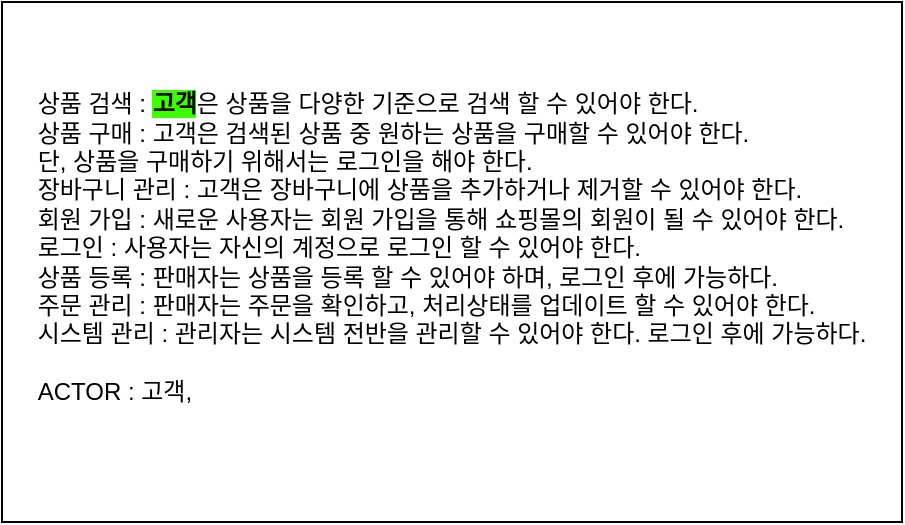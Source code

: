 <mxfile version="21.8.2" type="github">
  <diagram id="Ht1M8jgEwFfnCIfOTk4-" name="Page-1">
    <mxGraphModel dx="567" dy="740" grid="1" gridSize="10" guides="1" tooltips="1" connect="1" arrows="1" fold="1" page="1" pageScale="1" pageWidth="1169" pageHeight="827" math="0" shadow="0">
      <root>
        <mxCell id="0" />
        <mxCell id="1" parent="0" />
        <mxCell id="e8tlhrcb7yCJBZUDDpaf-1" value="&lt;div style=&quot;text-align: left;&quot;&gt;상품 검색 : &lt;b style=&quot;background-color: rgb(60, 255, 0);&quot;&gt;고객&lt;/b&gt;은 상품을 다양한 기준으로 검색 할 수 있어야 한다.&lt;/div&gt;&lt;div style=&quot;text-align: left;&quot;&gt;&lt;span style=&quot;background-color: initial;&quot;&gt;상품 구매 : 고객은 검색된 상품 중 원하는 상품을 구매할 수 있어야 한다.&lt;/span&gt;&lt;/div&gt;&lt;div style=&quot;text-align: left;&quot;&gt;&lt;span style=&quot;background-color: initial;&quot;&gt;단, 상품을 구매하기 위해서는 로그인을 해야 한다.&lt;/span&gt;&lt;/div&gt;&lt;div style=&quot;text-align: left;&quot;&gt;&lt;span style=&quot;background-color: initial;&quot;&gt;장바구니 관리 : 고객은 장바구니에 상품을 추가하거나 제거할 수 있어야 한다.&lt;/span&gt;&lt;/div&gt;&lt;div style=&quot;text-align: left;&quot;&gt;&lt;span style=&quot;background-color: initial;&quot;&gt;회원 가입 : 새로운 사용자는 회원 가입을 통해 쇼핑몰의 회원이 될 수 있어야 한다.&lt;/span&gt;&lt;/div&gt;&lt;div style=&quot;text-align: left;&quot;&gt;&lt;span style=&quot;background-color: initial;&quot;&gt;로그인 : 사용자는 자신의 계정으로 로그인 할 수 있어야 한다.&lt;/span&gt;&lt;/div&gt;&lt;div style=&quot;text-align: left;&quot;&gt;&lt;span style=&quot;background-color: initial;&quot;&gt;상품 등록 : 판매자는 상품을 등록 할 수 있어야 하며, 로그인 후에 가능하다.&lt;/span&gt;&lt;/div&gt;&lt;div style=&quot;text-align: left;&quot;&gt;주문 관리 : 판매자는 주문을 확인하고, 처리상태를 업데이트 할 수 있어야 한다.&lt;/div&gt;&lt;div style=&quot;text-align: left;&quot;&gt;시스템 관리 : 관리자는 시스템 전반을 관리할 수 있어야 한다. 로그인 후에 가능하다.&lt;/div&gt;&lt;div style=&quot;text-align: left;&quot;&gt;&lt;br&gt;&lt;/div&gt;&lt;div style=&quot;text-align: left;&quot;&gt;ACTOR : 고객,&amp;nbsp;&lt;/div&gt;&lt;div style=&quot;text-align: left;&quot;&gt;&lt;br&gt;&lt;/div&gt;" style="rounded=0;whiteSpace=wrap;html=1;" parent="1" vertex="1">
          <mxGeometry x="50" y="70" width="450" height="260" as="geometry" />
        </mxCell>
      </root>
    </mxGraphModel>
  </diagram>
</mxfile>
